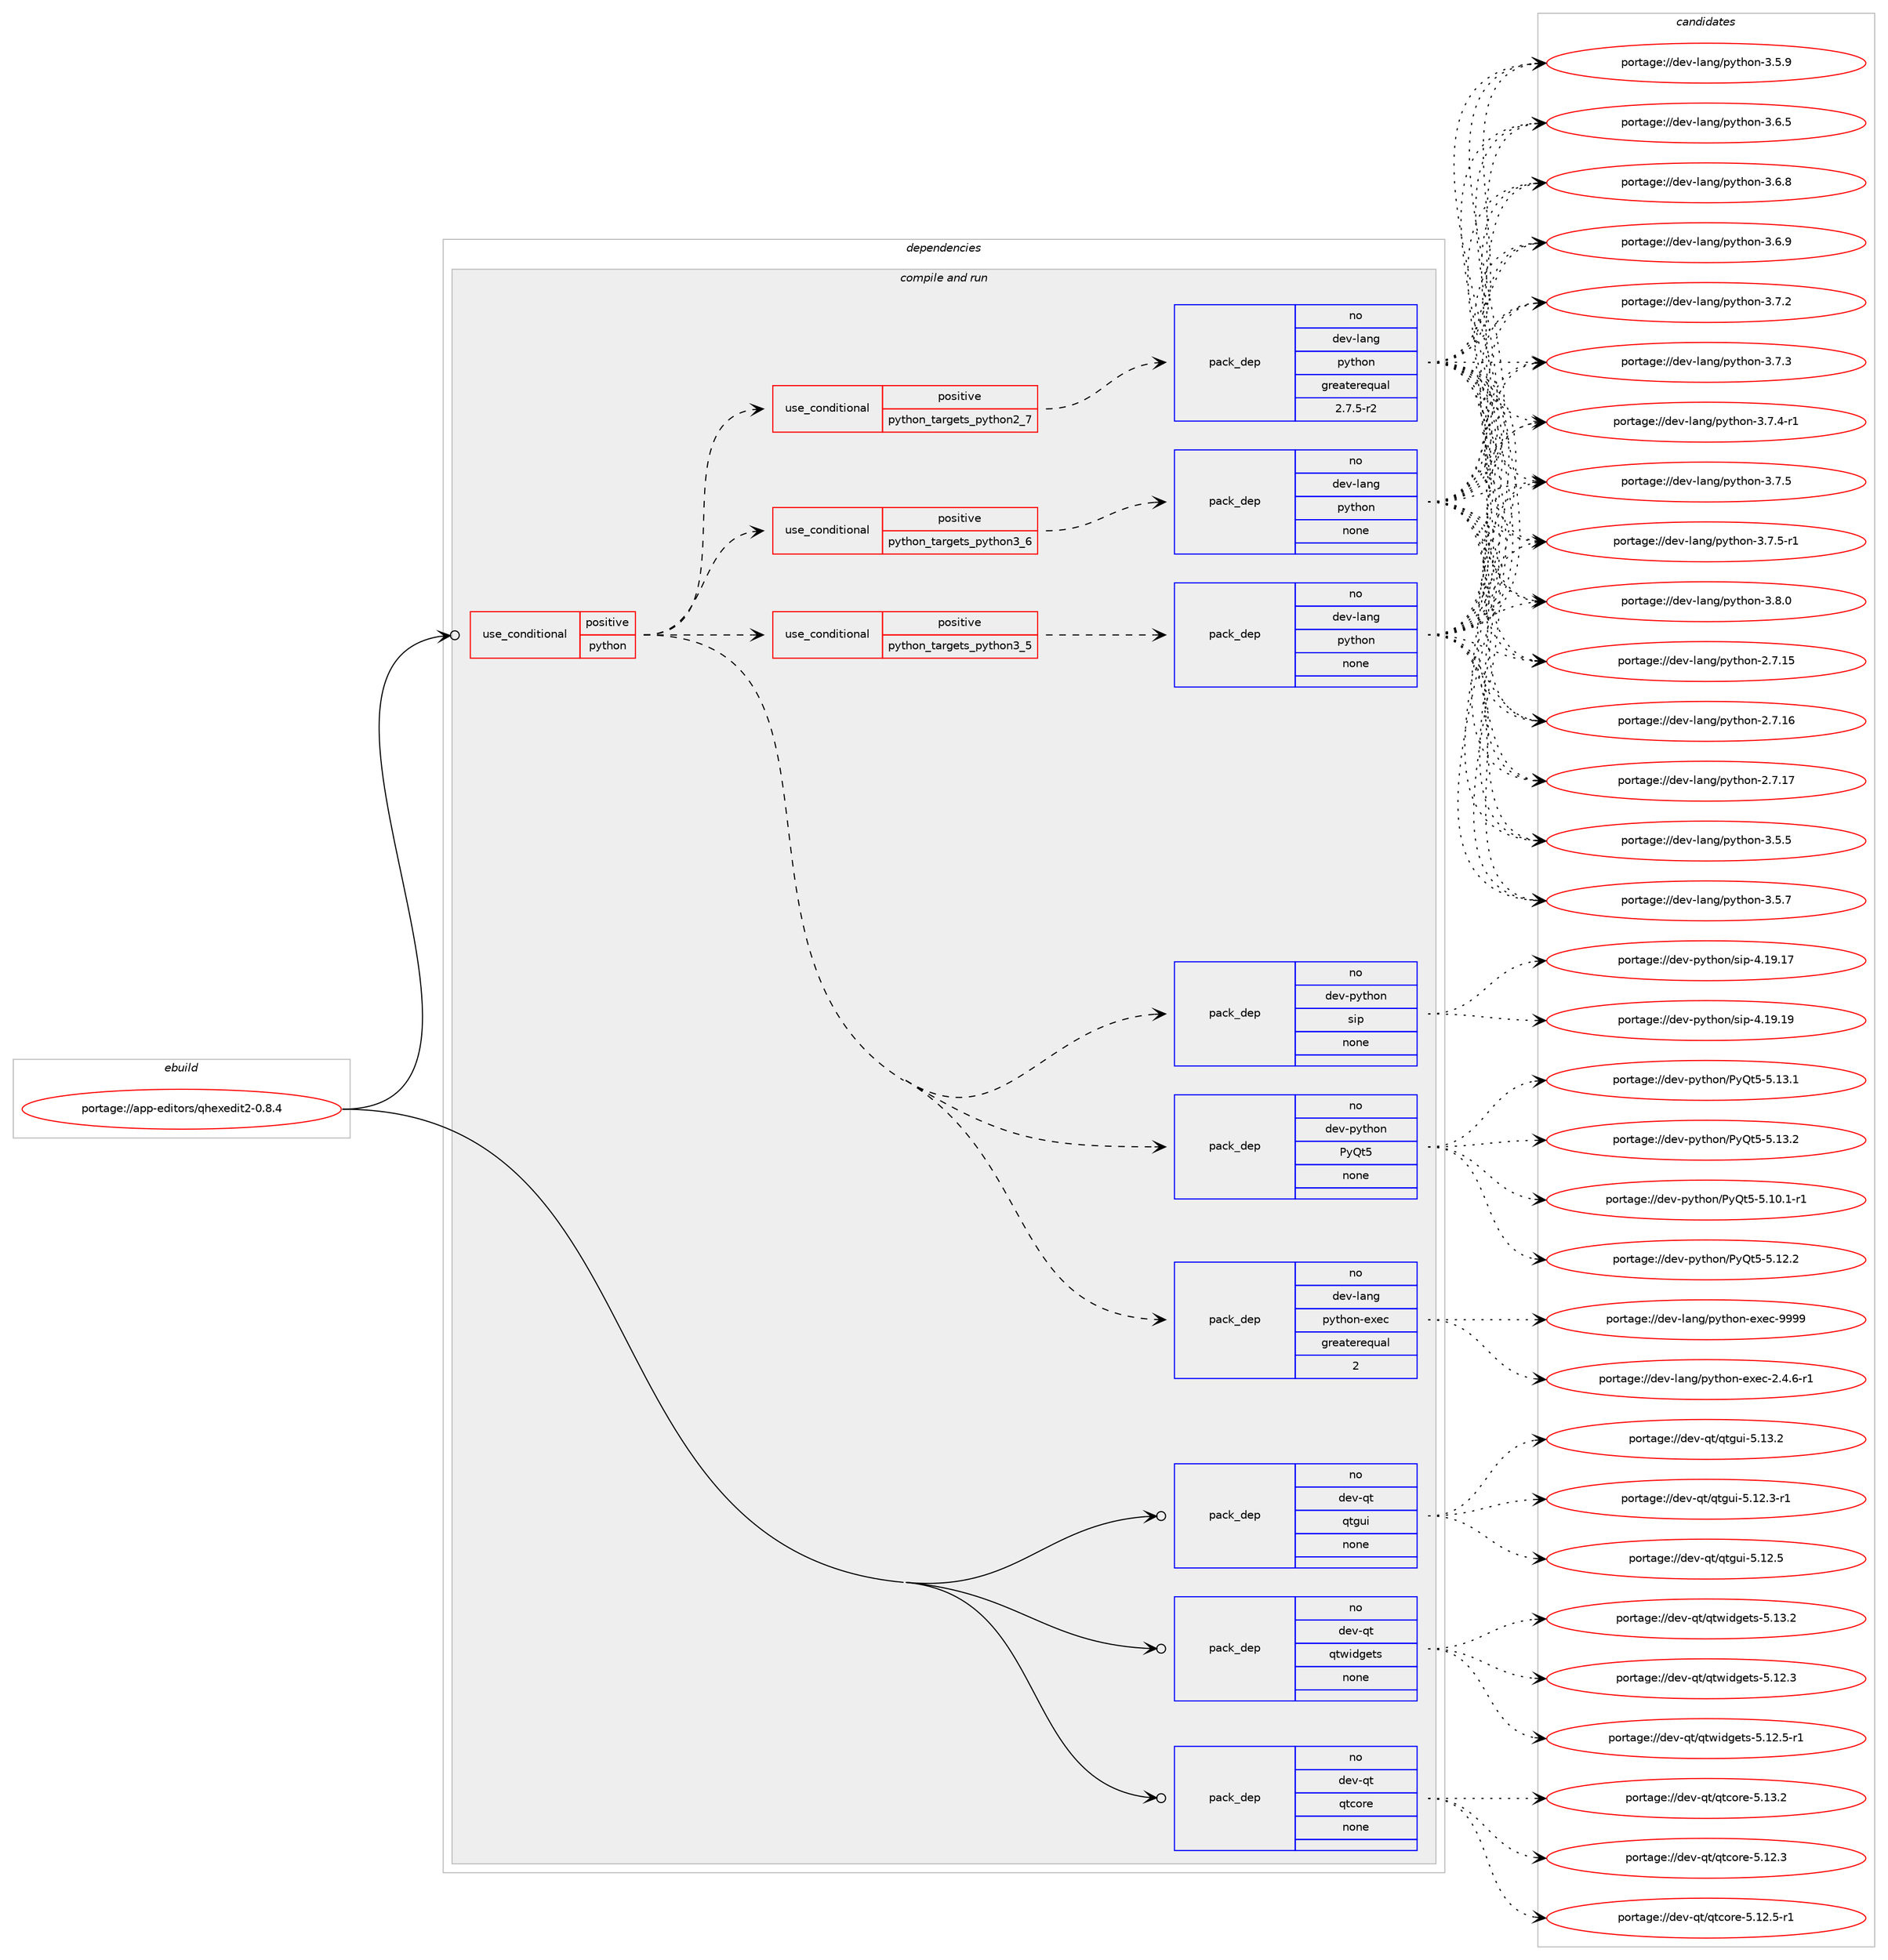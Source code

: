digraph prolog {

# *************
# Graph options
# *************

newrank=true;
concentrate=true;
compound=true;
graph [rankdir=LR,fontname=Helvetica,fontsize=10,ranksep=1.5];#, ranksep=2.5, nodesep=0.2];
edge  [arrowhead=vee];
node  [fontname=Helvetica,fontsize=10];

# **********
# The ebuild
# **********

subgraph cluster_leftcol {
color=gray;
rank=same;
label=<<i>ebuild</i>>;
id [label="portage://app-editors/qhexedit2-0.8.4", color=red, width=4, href="../app-editors/qhexedit2-0.8.4.svg"];
}

# ****************
# The dependencies
# ****************

subgraph cluster_midcol {
color=gray;
label=<<i>dependencies</i>>;
subgraph cluster_compile {
fillcolor="#eeeeee";
style=filled;
label=<<i>compile</i>>;
}
subgraph cluster_compileandrun {
fillcolor="#eeeeee";
style=filled;
label=<<i>compile and run</i>>;
subgraph cond4333 {
dependency17652 [label=<<TABLE BORDER="0" CELLBORDER="1" CELLSPACING="0" CELLPADDING="4"><TR><TD ROWSPAN="3" CELLPADDING="10">use_conditional</TD></TR><TR><TD>positive</TD></TR><TR><TD>python</TD></TR></TABLE>>, shape=none, color=red];
subgraph pack12990 {
dependency17653 [label=<<TABLE BORDER="0" CELLBORDER="1" CELLSPACING="0" CELLPADDING="4" WIDTH="220"><TR><TD ROWSPAN="6" CELLPADDING="30">pack_dep</TD></TR><TR><TD WIDTH="110">no</TD></TR><TR><TD>dev-python</TD></TR><TR><TD>PyQt5</TD></TR><TR><TD>none</TD></TR><TR><TD></TD></TR></TABLE>>, shape=none, color=blue];
}
dependency17652:e -> dependency17653:w [weight=20,style="dashed",arrowhead="vee"];
subgraph pack12991 {
dependency17654 [label=<<TABLE BORDER="0" CELLBORDER="1" CELLSPACING="0" CELLPADDING="4" WIDTH="220"><TR><TD ROWSPAN="6" CELLPADDING="30">pack_dep</TD></TR><TR><TD WIDTH="110">no</TD></TR><TR><TD>dev-python</TD></TR><TR><TD>sip</TD></TR><TR><TD>none</TD></TR><TR><TD></TD></TR></TABLE>>, shape=none, color=blue];
}
dependency17652:e -> dependency17654:w [weight=20,style="dashed",arrowhead="vee"];
subgraph cond4334 {
dependency17655 [label=<<TABLE BORDER="0" CELLBORDER="1" CELLSPACING="0" CELLPADDING="4"><TR><TD ROWSPAN="3" CELLPADDING="10">use_conditional</TD></TR><TR><TD>positive</TD></TR><TR><TD>python_targets_python2_7</TD></TR></TABLE>>, shape=none, color=red];
subgraph pack12992 {
dependency17656 [label=<<TABLE BORDER="0" CELLBORDER="1" CELLSPACING="0" CELLPADDING="4" WIDTH="220"><TR><TD ROWSPAN="6" CELLPADDING="30">pack_dep</TD></TR><TR><TD WIDTH="110">no</TD></TR><TR><TD>dev-lang</TD></TR><TR><TD>python</TD></TR><TR><TD>greaterequal</TD></TR><TR><TD>2.7.5-r2</TD></TR></TABLE>>, shape=none, color=blue];
}
dependency17655:e -> dependency17656:w [weight=20,style="dashed",arrowhead="vee"];
}
dependency17652:e -> dependency17655:w [weight=20,style="dashed",arrowhead="vee"];
subgraph cond4335 {
dependency17657 [label=<<TABLE BORDER="0" CELLBORDER="1" CELLSPACING="0" CELLPADDING="4"><TR><TD ROWSPAN="3" CELLPADDING="10">use_conditional</TD></TR><TR><TD>positive</TD></TR><TR><TD>python_targets_python3_5</TD></TR></TABLE>>, shape=none, color=red];
subgraph pack12993 {
dependency17658 [label=<<TABLE BORDER="0" CELLBORDER="1" CELLSPACING="0" CELLPADDING="4" WIDTH="220"><TR><TD ROWSPAN="6" CELLPADDING="30">pack_dep</TD></TR><TR><TD WIDTH="110">no</TD></TR><TR><TD>dev-lang</TD></TR><TR><TD>python</TD></TR><TR><TD>none</TD></TR><TR><TD></TD></TR></TABLE>>, shape=none, color=blue];
}
dependency17657:e -> dependency17658:w [weight=20,style="dashed",arrowhead="vee"];
}
dependency17652:e -> dependency17657:w [weight=20,style="dashed",arrowhead="vee"];
subgraph cond4336 {
dependency17659 [label=<<TABLE BORDER="0" CELLBORDER="1" CELLSPACING="0" CELLPADDING="4"><TR><TD ROWSPAN="3" CELLPADDING="10">use_conditional</TD></TR><TR><TD>positive</TD></TR><TR><TD>python_targets_python3_6</TD></TR></TABLE>>, shape=none, color=red];
subgraph pack12994 {
dependency17660 [label=<<TABLE BORDER="0" CELLBORDER="1" CELLSPACING="0" CELLPADDING="4" WIDTH="220"><TR><TD ROWSPAN="6" CELLPADDING="30">pack_dep</TD></TR><TR><TD WIDTH="110">no</TD></TR><TR><TD>dev-lang</TD></TR><TR><TD>python</TD></TR><TR><TD>none</TD></TR><TR><TD></TD></TR></TABLE>>, shape=none, color=blue];
}
dependency17659:e -> dependency17660:w [weight=20,style="dashed",arrowhead="vee"];
}
dependency17652:e -> dependency17659:w [weight=20,style="dashed",arrowhead="vee"];
subgraph pack12995 {
dependency17661 [label=<<TABLE BORDER="0" CELLBORDER="1" CELLSPACING="0" CELLPADDING="4" WIDTH="220"><TR><TD ROWSPAN="6" CELLPADDING="30">pack_dep</TD></TR><TR><TD WIDTH="110">no</TD></TR><TR><TD>dev-lang</TD></TR><TR><TD>python-exec</TD></TR><TR><TD>greaterequal</TD></TR><TR><TD>2</TD></TR></TABLE>>, shape=none, color=blue];
}
dependency17652:e -> dependency17661:w [weight=20,style="dashed",arrowhead="vee"];
}
id:e -> dependency17652:w [weight=20,style="solid",arrowhead="odotvee"];
subgraph pack12996 {
dependency17662 [label=<<TABLE BORDER="0" CELLBORDER="1" CELLSPACING="0" CELLPADDING="4" WIDTH="220"><TR><TD ROWSPAN="6" CELLPADDING="30">pack_dep</TD></TR><TR><TD WIDTH="110">no</TD></TR><TR><TD>dev-qt</TD></TR><TR><TD>qtcore</TD></TR><TR><TD>none</TD></TR><TR><TD></TD></TR></TABLE>>, shape=none, color=blue];
}
id:e -> dependency17662:w [weight=20,style="solid",arrowhead="odotvee"];
subgraph pack12997 {
dependency17663 [label=<<TABLE BORDER="0" CELLBORDER="1" CELLSPACING="0" CELLPADDING="4" WIDTH="220"><TR><TD ROWSPAN="6" CELLPADDING="30">pack_dep</TD></TR><TR><TD WIDTH="110">no</TD></TR><TR><TD>dev-qt</TD></TR><TR><TD>qtgui</TD></TR><TR><TD>none</TD></TR><TR><TD></TD></TR></TABLE>>, shape=none, color=blue];
}
id:e -> dependency17663:w [weight=20,style="solid",arrowhead="odotvee"];
subgraph pack12998 {
dependency17664 [label=<<TABLE BORDER="0" CELLBORDER="1" CELLSPACING="0" CELLPADDING="4" WIDTH="220"><TR><TD ROWSPAN="6" CELLPADDING="30">pack_dep</TD></TR><TR><TD WIDTH="110">no</TD></TR><TR><TD>dev-qt</TD></TR><TR><TD>qtwidgets</TD></TR><TR><TD>none</TD></TR><TR><TD></TD></TR></TABLE>>, shape=none, color=blue];
}
id:e -> dependency17664:w [weight=20,style="solid",arrowhead="odotvee"];
}
subgraph cluster_run {
fillcolor="#eeeeee";
style=filled;
label=<<i>run</i>>;
}
}

# **************
# The candidates
# **************

subgraph cluster_choices {
rank=same;
color=gray;
label=<<i>candidates</i>>;

subgraph choice12990 {
color=black;
nodesep=1;
choiceportage1001011184511212111610411111047801218111653455346494846494511449 [label="portage://dev-python/PyQt5-5.10.1-r1", color=red, width=4,href="../dev-python/PyQt5-5.10.1-r1.svg"];
choiceportage100101118451121211161041111104780121811165345534649504650 [label="portage://dev-python/PyQt5-5.12.2", color=red, width=4,href="../dev-python/PyQt5-5.12.2.svg"];
choiceportage100101118451121211161041111104780121811165345534649514649 [label="portage://dev-python/PyQt5-5.13.1", color=red, width=4,href="../dev-python/PyQt5-5.13.1.svg"];
choiceportage100101118451121211161041111104780121811165345534649514650 [label="portage://dev-python/PyQt5-5.13.2", color=red, width=4,href="../dev-python/PyQt5-5.13.2.svg"];
dependency17653:e -> choiceportage1001011184511212111610411111047801218111653455346494846494511449:w [style=dotted,weight="100"];
dependency17653:e -> choiceportage100101118451121211161041111104780121811165345534649504650:w [style=dotted,weight="100"];
dependency17653:e -> choiceportage100101118451121211161041111104780121811165345534649514649:w [style=dotted,weight="100"];
dependency17653:e -> choiceportage100101118451121211161041111104780121811165345534649514650:w [style=dotted,weight="100"];
}
subgraph choice12991 {
color=black;
nodesep=1;
choiceportage10010111845112121116104111110471151051124552464957464955 [label="portage://dev-python/sip-4.19.17", color=red, width=4,href="../dev-python/sip-4.19.17.svg"];
choiceportage10010111845112121116104111110471151051124552464957464957 [label="portage://dev-python/sip-4.19.19", color=red, width=4,href="../dev-python/sip-4.19.19.svg"];
dependency17654:e -> choiceportage10010111845112121116104111110471151051124552464957464955:w [style=dotted,weight="100"];
dependency17654:e -> choiceportage10010111845112121116104111110471151051124552464957464957:w [style=dotted,weight="100"];
}
subgraph choice12992 {
color=black;
nodesep=1;
choiceportage10010111845108971101034711212111610411111045504655464953 [label="portage://dev-lang/python-2.7.15", color=red, width=4,href="../dev-lang/python-2.7.15.svg"];
choiceportage10010111845108971101034711212111610411111045504655464954 [label="portage://dev-lang/python-2.7.16", color=red, width=4,href="../dev-lang/python-2.7.16.svg"];
choiceportage10010111845108971101034711212111610411111045504655464955 [label="portage://dev-lang/python-2.7.17", color=red, width=4,href="../dev-lang/python-2.7.17.svg"];
choiceportage100101118451089711010347112121116104111110455146534653 [label="portage://dev-lang/python-3.5.5", color=red, width=4,href="../dev-lang/python-3.5.5.svg"];
choiceportage100101118451089711010347112121116104111110455146534655 [label="portage://dev-lang/python-3.5.7", color=red, width=4,href="../dev-lang/python-3.5.7.svg"];
choiceportage100101118451089711010347112121116104111110455146534657 [label="portage://dev-lang/python-3.5.9", color=red, width=4,href="../dev-lang/python-3.5.9.svg"];
choiceportage100101118451089711010347112121116104111110455146544653 [label="portage://dev-lang/python-3.6.5", color=red, width=4,href="../dev-lang/python-3.6.5.svg"];
choiceportage100101118451089711010347112121116104111110455146544656 [label="portage://dev-lang/python-3.6.8", color=red, width=4,href="../dev-lang/python-3.6.8.svg"];
choiceportage100101118451089711010347112121116104111110455146544657 [label="portage://dev-lang/python-3.6.9", color=red, width=4,href="../dev-lang/python-3.6.9.svg"];
choiceportage100101118451089711010347112121116104111110455146554650 [label="portage://dev-lang/python-3.7.2", color=red, width=4,href="../dev-lang/python-3.7.2.svg"];
choiceportage100101118451089711010347112121116104111110455146554651 [label="portage://dev-lang/python-3.7.3", color=red, width=4,href="../dev-lang/python-3.7.3.svg"];
choiceportage1001011184510897110103471121211161041111104551465546524511449 [label="portage://dev-lang/python-3.7.4-r1", color=red, width=4,href="../dev-lang/python-3.7.4-r1.svg"];
choiceportage100101118451089711010347112121116104111110455146554653 [label="portage://dev-lang/python-3.7.5", color=red, width=4,href="../dev-lang/python-3.7.5.svg"];
choiceportage1001011184510897110103471121211161041111104551465546534511449 [label="portage://dev-lang/python-3.7.5-r1", color=red, width=4,href="../dev-lang/python-3.7.5-r1.svg"];
choiceportage100101118451089711010347112121116104111110455146564648 [label="portage://dev-lang/python-3.8.0", color=red, width=4,href="../dev-lang/python-3.8.0.svg"];
dependency17656:e -> choiceportage10010111845108971101034711212111610411111045504655464953:w [style=dotted,weight="100"];
dependency17656:e -> choiceportage10010111845108971101034711212111610411111045504655464954:w [style=dotted,weight="100"];
dependency17656:e -> choiceportage10010111845108971101034711212111610411111045504655464955:w [style=dotted,weight="100"];
dependency17656:e -> choiceportage100101118451089711010347112121116104111110455146534653:w [style=dotted,weight="100"];
dependency17656:e -> choiceportage100101118451089711010347112121116104111110455146534655:w [style=dotted,weight="100"];
dependency17656:e -> choiceportage100101118451089711010347112121116104111110455146534657:w [style=dotted,weight="100"];
dependency17656:e -> choiceportage100101118451089711010347112121116104111110455146544653:w [style=dotted,weight="100"];
dependency17656:e -> choiceportage100101118451089711010347112121116104111110455146544656:w [style=dotted,weight="100"];
dependency17656:e -> choiceportage100101118451089711010347112121116104111110455146544657:w [style=dotted,weight="100"];
dependency17656:e -> choiceportage100101118451089711010347112121116104111110455146554650:w [style=dotted,weight="100"];
dependency17656:e -> choiceportage100101118451089711010347112121116104111110455146554651:w [style=dotted,weight="100"];
dependency17656:e -> choiceportage1001011184510897110103471121211161041111104551465546524511449:w [style=dotted,weight="100"];
dependency17656:e -> choiceportage100101118451089711010347112121116104111110455146554653:w [style=dotted,weight="100"];
dependency17656:e -> choiceportage1001011184510897110103471121211161041111104551465546534511449:w [style=dotted,weight="100"];
dependency17656:e -> choiceportage100101118451089711010347112121116104111110455146564648:w [style=dotted,weight="100"];
}
subgraph choice12993 {
color=black;
nodesep=1;
choiceportage10010111845108971101034711212111610411111045504655464953 [label="portage://dev-lang/python-2.7.15", color=red, width=4,href="../dev-lang/python-2.7.15.svg"];
choiceportage10010111845108971101034711212111610411111045504655464954 [label="portage://dev-lang/python-2.7.16", color=red, width=4,href="../dev-lang/python-2.7.16.svg"];
choiceportage10010111845108971101034711212111610411111045504655464955 [label="portage://dev-lang/python-2.7.17", color=red, width=4,href="../dev-lang/python-2.7.17.svg"];
choiceportage100101118451089711010347112121116104111110455146534653 [label="portage://dev-lang/python-3.5.5", color=red, width=4,href="../dev-lang/python-3.5.5.svg"];
choiceportage100101118451089711010347112121116104111110455146534655 [label="portage://dev-lang/python-3.5.7", color=red, width=4,href="../dev-lang/python-3.5.7.svg"];
choiceportage100101118451089711010347112121116104111110455146534657 [label="portage://dev-lang/python-3.5.9", color=red, width=4,href="../dev-lang/python-3.5.9.svg"];
choiceportage100101118451089711010347112121116104111110455146544653 [label="portage://dev-lang/python-3.6.5", color=red, width=4,href="../dev-lang/python-3.6.5.svg"];
choiceportage100101118451089711010347112121116104111110455146544656 [label="portage://dev-lang/python-3.6.8", color=red, width=4,href="../dev-lang/python-3.6.8.svg"];
choiceportage100101118451089711010347112121116104111110455146544657 [label="portage://dev-lang/python-3.6.9", color=red, width=4,href="../dev-lang/python-3.6.9.svg"];
choiceportage100101118451089711010347112121116104111110455146554650 [label="portage://dev-lang/python-3.7.2", color=red, width=4,href="../dev-lang/python-3.7.2.svg"];
choiceportage100101118451089711010347112121116104111110455146554651 [label="portage://dev-lang/python-3.7.3", color=red, width=4,href="../dev-lang/python-3.7.3.svg"];
choiceportage1001011184510897110103471121211161041111104551465546524511449 [label="portage://dev-lang/python-3.7.4-r1", color=red, width=4,href="../dev-lang/python-3.7.4-r1.svg"];
choiceportage100101118451089711010347112121116104111110455146554653 [label="portage://dev-lang/python-3.7.5", color=red, width=4,href="../dev-lang/python-3.7.5.svg"];
choiceportage1001011184510897110103471121211161041111104551465546534511449 [label="portage://dev-lang/python-3.7.5-r1", color=red, width=4,href="../dev-lang/python-3.7.5-r1.svg"];
choiceportage100101118451089711010347112121116104111110455146564648 [label="portage://dev-lang/python-3.8.0", color=red, width=4,href="../dev-lang/python-3.8.0.svg"];
dependency17658:e -> choiceportage10010111845108971101034711212111610411111045504655464953:w [style=dotted,weight="100"];
dependency17658:e -> choiceportage10010111845108971101034711212111610411111045504655464954:w [style=dotted,weight="100"];
dependency17658:e -> choiceportage10010111845108971101034711212111610411111045504655464955:w [style=dotted,weight="100"];
dependency17658:e -> choiceportage100101118451089711010347112121116104111110455146534653:w [style=dotted,weight="100"];
dependency17658:e -> choiceportage100101118451089711010347112121116104111110455146534655:w [style=dotted,weight="100"];
dependency17658:e -> choiceportage100101118451089711010347112121116104111110455146534657:w [style=dotted,weight="100"];
dependency17658:e -> choiceportage100101118451089711010347112121116104111110455146544653:w [style=dotted,weight="100"];
dependency17658:e -> choiceportage100101118451089711010347112121116104111110455146544656:w [style=dotted,weight="100"];
dependency17658:e -> choiceportage100101118451089711010347112121116104111110455146544657:w [style=dotted,weight="100"];
dependency17658:e -> choiceportage100101118451089711010347112121116104111110455146554650:w [style=dotted,weight="100"];
dependency17658:e -> choiceportage100101118451089711010347112121116104111110455146554651:w [style=dotted,weight="100"];
dependency17658:e -> choiceportage1001011184510897110103471121211161041111104551465546524511449:w [style=dotted,weight="100"];
dependency17658:e -> choiceportage100101118451089711010347112121116104111110455146554653:w [style=dotted,weight="100"];
dependency17658:e -> choiceportage1001011184510897110103471121211161041111104551465546534511449:w [style=dotted,weight="100"];
dependency17658:e -> choiceportage100101118451089711010347112121116104111110455146564648:w [style=dotted,weight="100"];
}
subgraph choice12994 {
color=black;
nodesep=1;
choiceportage10010111845108971101034711212111610411111045504655464953 [label="portage://dev-lang/python-2.7.15", color=red, width=4,href="../dev-lang/python-2.7.15.svg"];
choiceportage10010111845108971101034711212111610411111045504655464954 [label="portage://dev-lang/python-2.7.16", color=red, width=4,href="../dev-lang/python-2.7.16.svg"];
choiceportage10010111845108971101034711212111610411111045504655464955 [label="portage://dev-lang/python-2.7.17", color=red, width=4,href="../dev-lang/python-2.7.17.svg"];
choiceportage100101118451089711010347112121116104111110455146534653 [label="portage://dev-lang/python-3.5.5", color=red, width=4,href="../dev-lang/python-3.5.5.svg"];
choiceportage100101118451089711010347112121116104111110455146534655 [label="portage://dev-lang/python-3.5.7", color=red, width=4,href="../dev-lang/python-3.5.7.svg"];
choiceportage100101118451089711010347112121116104111110455146534657 [label="portage://dev-lang/python-3.5.9", color=red, width=4,href="../dev-lang/python-3.5.9.svg"];
choiceportage100101118451089711010347112121116104111110455146544653 [label="portage://dev-lang/python-3.6.5", color=red, width=4,href="../dev-lang/python-3.6.5.svg"];
choiceportage100101118451089711010347112121116104111110455146544656 [label="portage://dev-lang/python-3.6.8", color=red, width=4,href="../dev-lang/python-3.6.8.svg"];
choiceportage100101118451089711010347112121116104111110455146544657 [label="portage://dev-lang/python-3.6.9", color=red, width=4,href="../dev-lang/python-3.6.9.svg"];
choiceportage100101118451089711010347112121116104111110455146554650 [label="portage://dev-lang/python-3.7.2", color=red, width=4,href="../dev-lang/python-3.7.2.svg"];
choiceportage100101118451089711010347112121116104111110455146554651 [label="portage://dev-lang/python-3.7.3", color=red, width=4,href="../dev-lang/python-3.7.3.svg"];
choiceportage1001011184510897110103471121211161041111104551465546524511449 [label="portage://dev-lang/python-3.7.4-r1", color=red, width=4,href="../dev-lang/python-3.7.4-r1.svg"];
choiceportage100101118451089711010347112121116104111110455146554653 [label="portage://dev-lang/python-3.7.5", color=red, width=4,href="../dev-lang/python-3.7.5.svg"];
choiceportage1001011184510897110103471121211161041111104551465546534511449 [label="portage://dev-lang/python-3.7.5-r1", color=red, width=4,href="../dev-lang/python-3.7.5-r1.svg"];
choiceportage100101118451089711010347112121116104111110455146564648 [label="portage://dev-lang/python-3.8.0", color=red, width=4,href="../dev-lang/python-3.8.0.svg"];
dependency17660:e -> choiceportage10010111845108971101034711212111610411111045504655464953:w [style=dotted,weight="100"];
dependency17660:e -> choiceportage10010111845108971101034711212111610411111045504655464954:w [style=dotted,weight="100"];
dependency17660:e -> choiceportage10010111845108971101034711212111610411111045504655464955:w [style=dotted,weight="100"];
dependency17660:e -> choiceportage100101118451089711010347112121116104111110455146534653:w [style=dotted,weight="100"];
dependency17660:e -> choiceportage100101118451089711010347112121116104111110455146534655:w [style=dotted,weight="100"];
dependency17660:e -> choiceportage100101118451089711010347112121116104111110455146534657:w [style=dotted,weight="100"];
dependency17660:e -> choiceportage100101118451089711010347112121116104111110455146544653:w [style=dotted,weight="100"];
dependency17660:e -> choiceportage100101118451089711010347112121116104111110455146544656:w [style=dotted,weight="100"];
dependency17660:e -> choiceportage100101118451089711010347112121116104111110455146544657:w [style=dotted,weight="100"];
dependency17660:e -> choiceportage100101118451089711010347112121116104111110455146554650:w [style=dotted,weight="100"];
dependency17660:e -> choiceportage100101118451089711010347112121116104111110455146554651:w [style=dotted,weight="100"];
dependency17660:e -> choiceportage1001011184510897110103471121211161041111104551465546524511449:w [style=dotted,weight="100"];
dependency17660:e -> choiceportage100101118451089711010347112121116104111110455146554653:w [style=dotted,weight="100"];
dependency17660:e -> choiceportage1001011184510897110103471121211161041111104551465546534511449:w [style=dotted,weight="100"];
dependency17660:e -> choiceportage100101118451089711010347112121116104111110455146564648:w [style=dotted,weight="100"];
}
subgraph choice12995 {
color=black;
nodesep=1;
choiceportage10010111845108971101034711212111610411111045101120101994550465246544511449 [label="portage://dev-lang/python-exec-2.4.6-r1", color=red, width=4,href="../dev-lang/python-exec-2.4.6-r1.svg"];
choiceportage10010111845108971101034711212111610411111045101120101994557575757 [label="portage://dev-lang/python-exec-9999", color=red, width=4,href="../dev-lang/python-exec-9999.svg"];
dependency17661:e -> choiceportage10010111845108971101034711212111610411111045101120101994550465246544511449:w [style=dotted,weight="100"];
dependency17661:e -> choiceportage10010111845108971101034711212111610411111045101120101994557575757:w [style=dotted,weight="100"];
}
subgraph choice12996 {
color=black;
nodesep=1;
choiceportage10010111845113116471131169911111410145534649504651 [label="portage://dev-qt/qtcore-5.12.3", color=red, width=4,href="../dev-qt/qtcore-5.12.3.svg"];
choiceportage100101118451131164711311699111114101455346495046534511449 [label="portage://dev-qt/qtcore-5.12.5-r1", color=red, width=4,href="../dev-qt/qtcore-5.12.5-r1.svg"];
choiceportage10010111845113116471131169911111410145534649514650 [label="portage://dev-qt/qtcore-5.13.2", color=red, width=4,href="../dev-qt/qtcore-5.13.2.svg"];
dependency17662:e -> choiceportage10010111845113116471131169911111410145534649504651:w [style=dotted,weight="100"];
dependency17662:e -> choiceportage100101118451131164711311699111114101455346495046534511449:w [style=dotted,weight="100"];
dependency17662:e -> choiceportage10010111845113116471131169911111410145534649514650:w [style=dotted,weight="100"];
}
subgraph choice12997 {
color=black;
nodesep=1;
choiceportage1001011184511311647113116103117105455346495046514511449 [label="portage://dev-qt/qtgui-5.12.3-r1", color=red, width=4,href="../dev-qt/qtgui-5.12.3-r1.svg"];
choiceportage100101118451131164711311610311710545534649504653 [label="portage://dev-qt/qtgui-5.12.5", color=red, width=4,href="../dev-qt/qtgui-5.12.5.svg"];
choiceportage100101118451131164711311610311710545534649514650 [label="portage://dev-qt/qtgui-5.13.2", color=red, width=4,href="../dev-qt/qtgui-5.13.2.svg"];
dependency17663:e -> choiceportage1001011184511311647113116103117105455346495046514511449:w [style=dotted,weight="100"];
dependency17663:e -> choiceportage100101118451131164711311610311710545534649504653:w [style=dotted,weight="100"];
dependency17663:e -> choiceportage100101118451131164711311610311710545534649514650:w [style=dotted,weight="100"];
}
subgraph choice12998 {
color=black;
nodesep=1;
choiceportage100101118451131164711311611910510010310111611545534649504651 [label="portage://dev-qt/qtwidgets-5.12.3", color=red, width=4,href="../dev-qt/qtwidgets-5.12.3.svg"];
choiceportage1001011184511311647113116119105100103101116115455346495046534511449 [label="portage://dev-qt/qtwidgets-5.12.5-r1", color=red, width=4,href="../dev-qt/qtwidgets-5.12.5-r1.svg"];
choiceportage100101118451131164711311611910510010310111611545534649514650 [label="portage://dev-qt/qtwidgets-5.13.2", color=red, width=4,href="../dev-qt/qtwidgets-5.13.2.svg"];
dependency17664:e -> choiceportage100101118451131164711311611910510010310111611545534649504651:w [style=dotted,weight="100"];
dependency17664:e -> choiceportage1001011184511311647113116119105100103101116115455346495046534511449:w [style=dotted,weight="100"];
dependency17664:e -> choiceportage100101118451131164711311611910510010310111611545534649514650:w [style=dotted,weight="100"];
}
}

}
